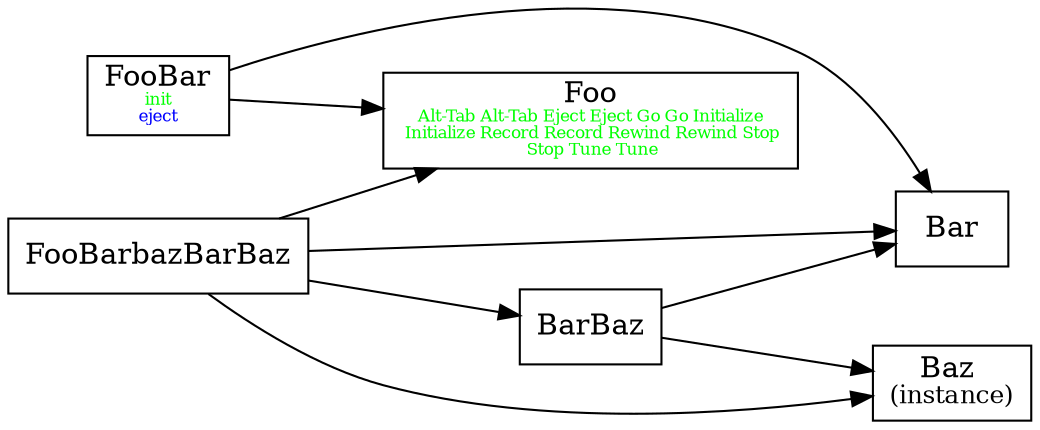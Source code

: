 digraph {
    graph [rankdir = "LR"];
    Baz [ shape="record", label=<Baz <br/><font point-size="12">(instance)</font>> ]
    Foo [ shape="record", label=<Foo<br/><font color="green" point-size="8">Alt-Tab Alt-Tab Eject Eject Go Go Initialize<br/> Initialize Record Record Rewind Rewind Stop<br/> Stop Tune Tune</font>> ]
    Bar [ shape="record", label=<Bar> ]
    FooBar [ shape="record", label=<FooBar<br/><font color="green" point-size="8">init</font><br/><font color="blue" point-size="8">eject</font>> ]; FooBar -> Foo; FooBar -> Bar
    BarBaz [ shape="record", label=<BarBaz> ]; BarBaz -> Bar; BarBaz -> Baz
    FooBarbazBarBaz [ shape="record", label=<FooBarbazBarBaz> ]; FooBarbazBarBaz -> Foo; FooBarbazBarBaz -> BarBaz; FooBarbazBarBaz -> Bar; FooBarbazBarBaz -> Baz
}